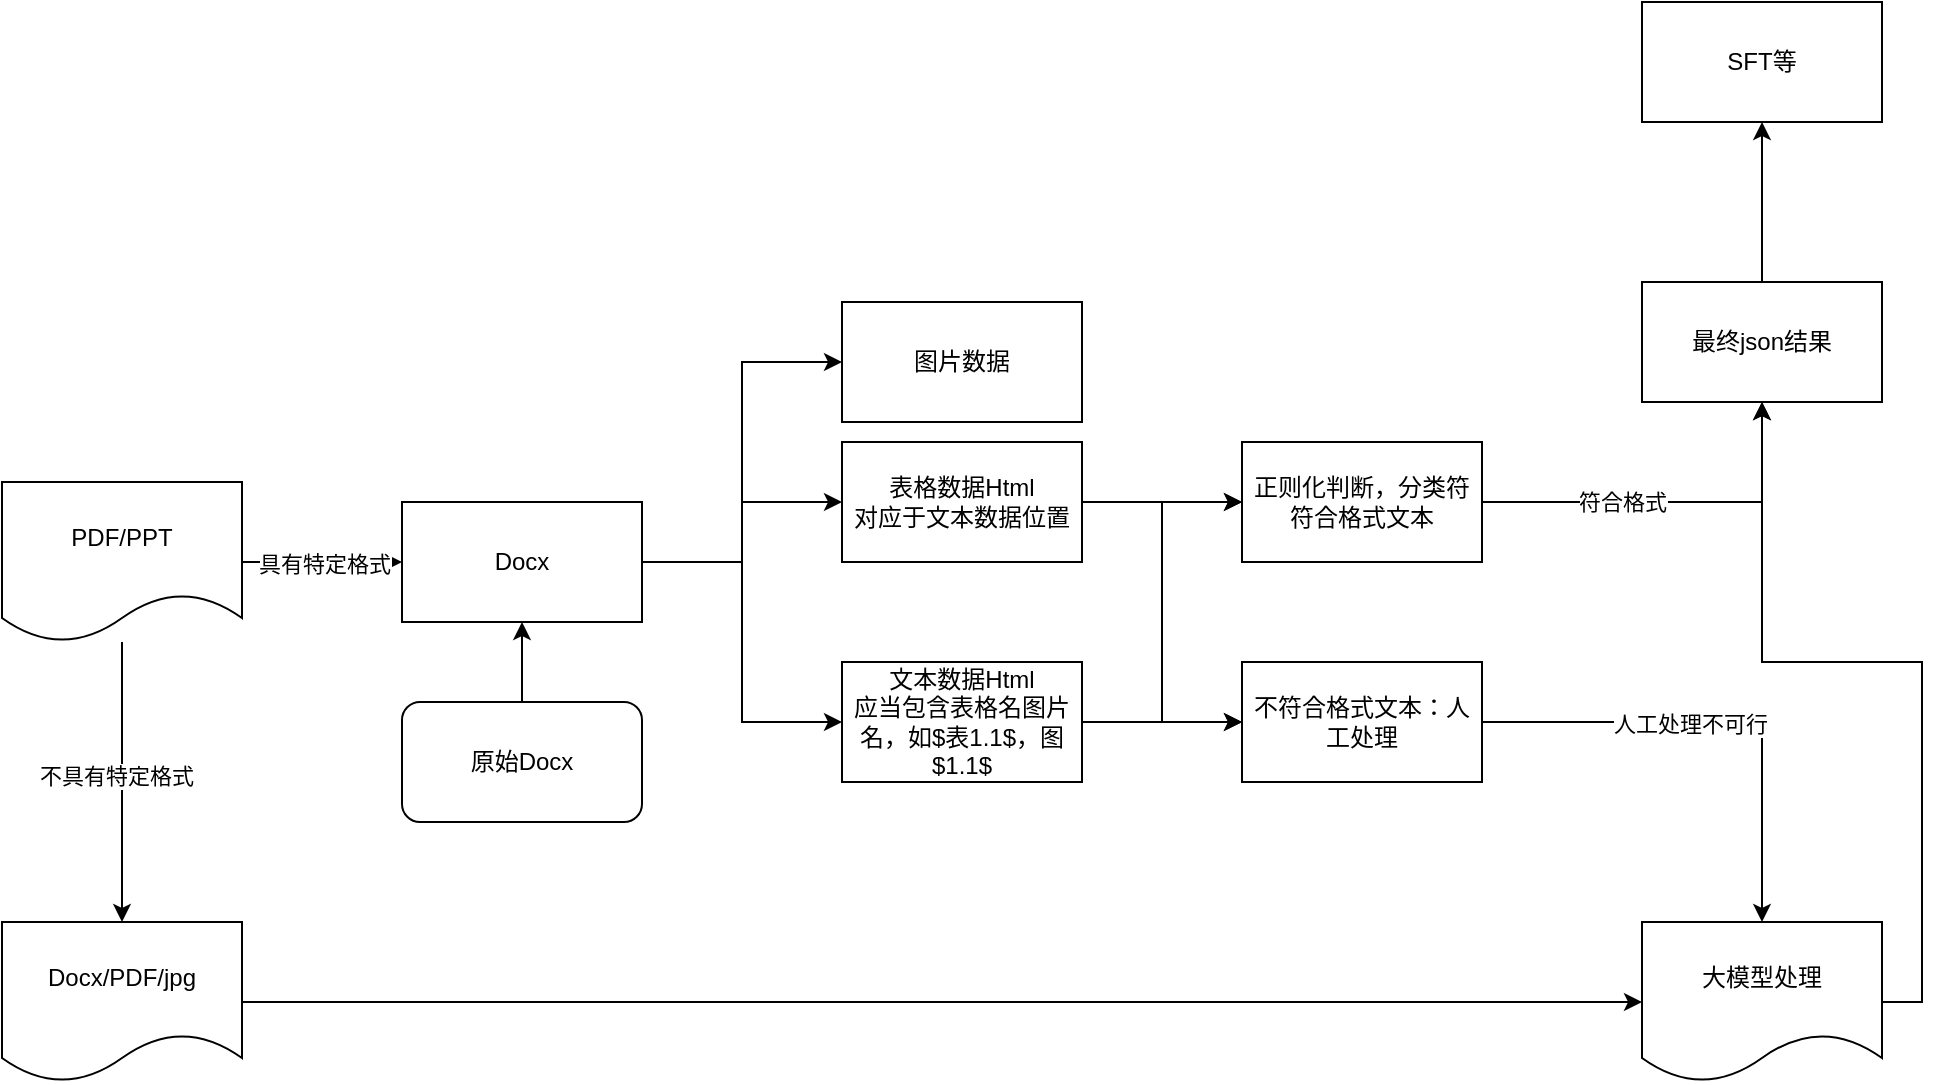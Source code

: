 <mxfile version="22.1.16" type="github">
  <diagram id="prtHgNgQTEPvFCAcTncT" name="Page-1">
    <mxGraphModel dx="1502" dy="1768" grid="1" gridSize="10" guides="1" tooltips="1" connect="1" arrows="1" fold="1" page="1" pageScale="1" pageWidth="827" pageHeight="1169" math="0" shadow="0">
      <root>
        <mxCell id="0" />
        <mxCell id="1" parent="0" />
        <mxCell id="j3qhWurZc81nif1GGxjJ-3" value="" style="edgeStyle=orthogonalEdgeStyle;rounded=0;orthogonalLoop=1;jettySize=auto;html=1;" edge="1" parent="1" source="j3qhWurZc81nif1GGxjJ-1" target="j3qhWurZc81nif1GGxjJ-2">
          <mxGeometry relative="1" as="geometry" />
        </mxCell>
        <mxCell id="j3qhWurZc81nif1GGxjJ-9" value="具有特定格式" style="edgeLabel;html=1;align=center;verticalAlign=middle;resizable=0;points=[];" vertex="1" connectable="0" parent="j3qhWurZc81nif1GGxjJ-3">
          <mxGeometry x="0.02" y="-1" relative="1" as="geometry">
            <mxPoint as="offset" />
          </mxGeometry>
        </mxCell>
        <mxCell id="j3qhWurZc81nif1GGxjJ-11" value="" style="edgeStyle=orthogonalEdgeStyle;rounded=0;orthogonalLoop=1;jettySize=auto;html=1;" edge="1" parent="1" source="j3qhWurZc81nif1GGxjJ-1" target="j3qhWurZc81nif1GGxjJ-10">
          <mxGeometry relative="1" as="geometry" />
        </mxCell>
        <mxCell id="j3qhWurZc81nif1GGxjJ-12" value="不具有特定格式" style="edgeLabel;html=1;align=center;verticalAlign=middle;resizable=0;points=[];" vertex="1" connectable="0" parent="j3qhWurZc81nif1GGxjJ-11">
          <mxGeometry x="-0.043" y="-3" relative="1" as="geometry">
            <mxPoint as="offset" />
          </mxGeometry>
        </mxCell>
        <mxCell id="j3qhWurZc81nif1GGxjJ-1" value="PDF/PPT" style="shape=document;whiteSpace=wrap;html=1;boundedLbl=1;" vertex="1" parent="1">
          <mxGeometry x="50" y="170" width="120" height="80" as="geometry" />
        </mxCell>
        <mxCell id="j3qhWurZc81nif1GGxjJ-20" value="" style="edgeStyle=orthogonalEdgeStyle;rounded=0;orthogonalLoop=1;jettySize=auto;html=1;entryX=0;entryY=0.5;entryDx=0;entryDy=0;" edge="1" parent="1" source="j3qhWurZc81nif1GGxjJ-2" target="j3qhWurZc81nif1GGxjJ-23">
          <mxGeometry relative="1" as="geometry">
            <mxPoint x="420" y="290" as="targetPoint" />
          </mxGeometry>
        </mxCell>
        <mxCell id="j3qhWurZc81nif1GGxjJ-21" value="" style="edgeStyle=orthogonalEdgeStyle;rounded=0;orthogonalLoop=1;jettySize=auto;html=1;" edge="1" parent="1" source="j3qhWurZc81nif1GGxjJ-2" target="j3qhWurZc81nif1GGxjJ-18">
          <mxGeometry relative="1" as="geometry">
            <Array as="points">
              <mxPoint x="420" y="210" />
              <mxPoint x="420" y="290" />
            </Array>
          </mxGeometry>
        </mxCell>
        <mxCell id="j3qhWurZc81nif1GGxjJ-26" style="edgeStyle=orthogonalEdgeStyle;rounded=0;orthogonalLoop=1;jettySize=auto;html=1;entryX=0;entryY=0.5;entryDx=0;entryDy=0;" edge="1" parent="1" source="j3qhWurZc81nif1GGxjJ-2" target="j3qhWurZc81nif1GGxjJ-25">
          <mxGeometry relative="1" as="geometry" />
        </mxCell>
        <mxCell id="j3qhWurZc81nif1GGxjJ-2" value="Docx" style="whiteSpace=wrap;html=1;" vertex="1" parent="1">
          <mxGeometry x="250" y="180" width="120" height="60" as="geometry" />
        </mxCell>
        <mxCell id="j3qhWurZc81nif1GGxjJ-5" value="" style="edgeStyle=orthogonalEdgeStyle;rounded=0;orthogonalLoop=1;jettySize=auto;html=1;" edge="1" parent="1" source="j3qhWurZc81nif1GGxjJ-4" target="j3qhWurZc81nif1GGxjJ-2">
          <mxGeometry relative="1" as="geometry" />
        </mxCell>
        <mxCell id="j3qhWurZc81nif1GGxjJ-4" value="原始Docx" style="rounded=1;whiteSpace=wrap;html=1;" vertex="1" parent="1">
          <mxGeometry x="250" y="280" width="120" height="60" as="geometry" />
        </mxCell>
        <mxCell id="j3qhWurZc81nif1GGxjJ-14" value="" style="edgeStyle=orthogonalEdgeStyle;rounded=0;orthogonalLoop=1;jettySize=auto;html=1;" edge="1" parent="1" source="j3qhWurZc81nif1GGxjJ-10" target="j3qhWurZc81nif1GGxjJ-13">
          <mxGeometry relative="1" as="geometry" />
        </mxCell>
        <mxCell id="j3qhWurZc81nif1GGxjJ-10" value="Docx/PDF/jpg" style="shape=document;whiteSpace=wrap;html=1;boundedLbl=1;" vertex="1" parent="1">
          <mxGeometry x="50" y="390" width="120" height="80" as="geometry" />
        </mxCell>
        <mxCell id="j3qhWurZc81nif1GGxjJ-39" style="edgeStyle=orthogonalEdgeStyle;rounded=0;orthogonalLoop=1;jettySize=auto;html=1;exitX=1;exitY=0.5;exitDx=0;exitDy=0;entryX=0.5;entryY=1;entryDx=0;entryDy=0;" edge="1" parent="1" source="j3qhWurZc81nif1GGxjJ-13" target="j3qhWurZc81nif1GGxjJ-29">
          <mxGeometry relative="1" as="geometry" />
        </mxCell>
        <mxCell id="j3qhWurZc81nif1GGxjJ-13" value="大模型处理" style="shape=document;whiteSpace=wrap;html=1;boundedLbl=1;" vertex="1" parent="1">
          <mxGeometry x="870" y="390" width="120" height="80" as="geometry" />
        </mxCell>
        <mxCell id="j3qhWurZc81nif1GGxjJ-33" style="edgeStyle=orthogonalEdgeStyle;rounded=0;orthogonalLoop=1;jettySize=auto;html=1;exitX=1;exitY=0.5;exitDx=0;exitDy=0;entryX=0;entryY=0.5;entryDx=0;entryDy=0;" edge="1" parent="1" source="j3qhWurZc81nif1GGxjJ-18" target="j3qhWurZc81nif1GGxjJ-27">
          <mxGeometry relative="1" as="geometry" />
        </mxCell>
        <mxCell id="j3qhWurZc81nif1GGxjJ-35" value="" style="edgeStyle=orthogonalEdgeStyle;rounded=0;orthogonalLoop=1;jettySize=auto;html=1;" edge="1" parent="1" source="j3qhWurZc81nif1GGxjJ-18" target="j3qhWurZc81nif1GGxjJ-34">
          <mxGeometry relative="1" as="geometry" />
        </mxCell>
        <mxCell id="j3qhWurZc81nif1GGxjJ-18" value="文本数据Html&lt;br&gt;应当包含表格名图片名，如$表1.1$，图$1.1$" style="whiteSpace=wrap;html=1;" vertex="1" parent="1">
          <mxGeometry x="470" y="260" width="120" height="60" as="geometry" />
        </mxCell>
        <mxCell id="j3qhWurZc81nif1GGxjJ-32" value="" style="edgeStyle=orthogonalEdgeStyle;rounded=0;orthogonalLoop=1;jettySize=auto;html=1;" edge="1" parent="1" source="j3qhWurZc81nif1GGxjJ-23" target="j3qhWurZc81nif1GGxjJ-27">
          <mxGeometry relative="1" as="geometry" />
        </mxCell>
        <mxCell id="j3qhWurZc81nif1GGxjJ-36" style="edgeStyle=orthogonalEdgeStyle;rounded=0;orthogonalLoop=1;jettySize=auto;html=1;exitX=1;exitY=0.5;exitDx=0;exitDy=0;entryX=0;entryY=0.5;entryDx=0;entryDy=0;" edge="1" parent="1" source="j3qhWurZc81nif1GGxjJ-23" target="j3qhWurZc81nif1GGxjJ-34">
          <mxGeometry relative="1" as="geometry" />
        </mxCell>
        <mxCell id="j3qhWurZc81nif1GGxjJ-23" value="表格数据Html&lt;br style=&quot;border-color: var(--border-color);&quot;&gt;对应于文本数据位置" style="rounded=0;whiteSpace=wrap;html=1;" vertex="1" parent="1">
          <mxGeometry x="470" y="150" width="120" height="60" as="geometry" />
        </mxCell>
        <mxCell id="j3qhWurZc81nif1GGxjJ-25" value="图片数据" style="rounded=0;whiteSpace=wrap;html=1;" vertex="1" parent="1">
          <mxGeometry x="470" y="80" width="120" height="60" as="geometry" />
        </mxCell>
        <mxCell id="j3qhWurZc81nif1GGxjJ-30" value="" style="edgeStyle=orthogonalEdgeStyle;rounded=0;orthogonalLoop=1;jettySize=auto;html=1;" edge="1" parent="1" source="j3qhWurZc81nif1GGxjJ-27" target="j3qhWurZc81nif1GGxjJ-29">
          <mxGeometry relative="1" as="geometry" />
        </mxCell>
        <mxCell id="j3qhWurZc81nif1GGxjJ-31" value="符合格式" style="edgeLabel;html=1;align=center;verticalAlign=middle;resizable=0;points=[];" vertex="1" connectable="0" parent="j3qhWurZc81nif1GGxjJ-30">
          <mxGeometry x="-0.4" y="-1" relative="1" as="geometry">
            <mxPoint x="13" y="-1" as="offset" />
          </mxGeometry>
        </mxCell>
        <mxCell id="j3qhWurZc81nif1GGxjJ-27" value="正则化判断，分类符符合格式文本" style="whiteSpace=wrap;html=1;" vertex="1" parent="1">
          <mxGeometry x="670" y="150" width="120" height="60" as="geometry" />
        </mxCell>
        <mxCell id="j3qhWurZc81nif1GGxjJ-41" value="" style="edgeStyle=orthogonalEdgeStyle;rounded=0;orthogonalLoop=1;jettySize=auto;html=1;" edge="1" parent="1" source="j3qhWurZc81nif1GGxjJ-29" target="j3qhWurZc81nif1GGxjJ-40">
          <mxGeometry relative="1" as="geometry" />
        </mxCell>
        <mxCell id="j3qhWurZc81nif1GGxjJ-29" value="最终json结果" style="whiteSpace=wrap;html=1;" vertex="1" parent="1">
          <mxGeometry x="870" y="70" width="120" height="60" as="geometry" />
        </mxCell>
        <mxCell id="j3qhWurZc81nif1GGxjJ-37" style="edgeStyle=orthogonalEdgeStyle;rounded=0;orthogonalLoop=1;jettySize=auto;html=1;exitX=1;exitY=0.5;exitDx=0;exitDy=0;entryX=0.5;entryY=0;entryDx=0;entryDy=0;" edge="1" parent="1" source="j3qhWurZc81nif1GGxjJ-34" target="j3qhWurZc81nif1GGxjJ-13">
          <mxGeometry relative="1" as="geometry" />
        </mxCell>
        <mxCell id="j3qhWurZc81nif1GGxjJ-38" value="人工处理不可行" style="edgeLabel;html=1;align=center;verticalAlign=middle;resizable=0;points=[];" vertex="1" connectable="0" parent="j3qhWurZc81nif1GGxjJ-37">
          <mxGeometry x="-0.133" y="-1" relative="1" as="geometry">
            <mxPoint as="offset" />
          </mxGeometry>
        </mxCell>
        <mxCell id="j3qhWurZc81nif1GGxjJ-34" value="不符合格式文本：人工处理" style="whiteSpace=wrap;html=1;" vertex="1" parent="1">
          <mxGeometry x="670" y="260" width="120" height="60" as="geometry" />
        </mxCell>
        <mxCell id="j3qhWurZc81nif1GGxjJ-40" value="SFT等" style="whiteSpace=wrap;html=1;" vertex="1" parent="1">
          <mxGeometry x="870" y="-70" width="120" height="60" as="geometry" />
        </mxCell>
      </root>
    </mxGraphModel>
  </diagram>
</mxfile>
